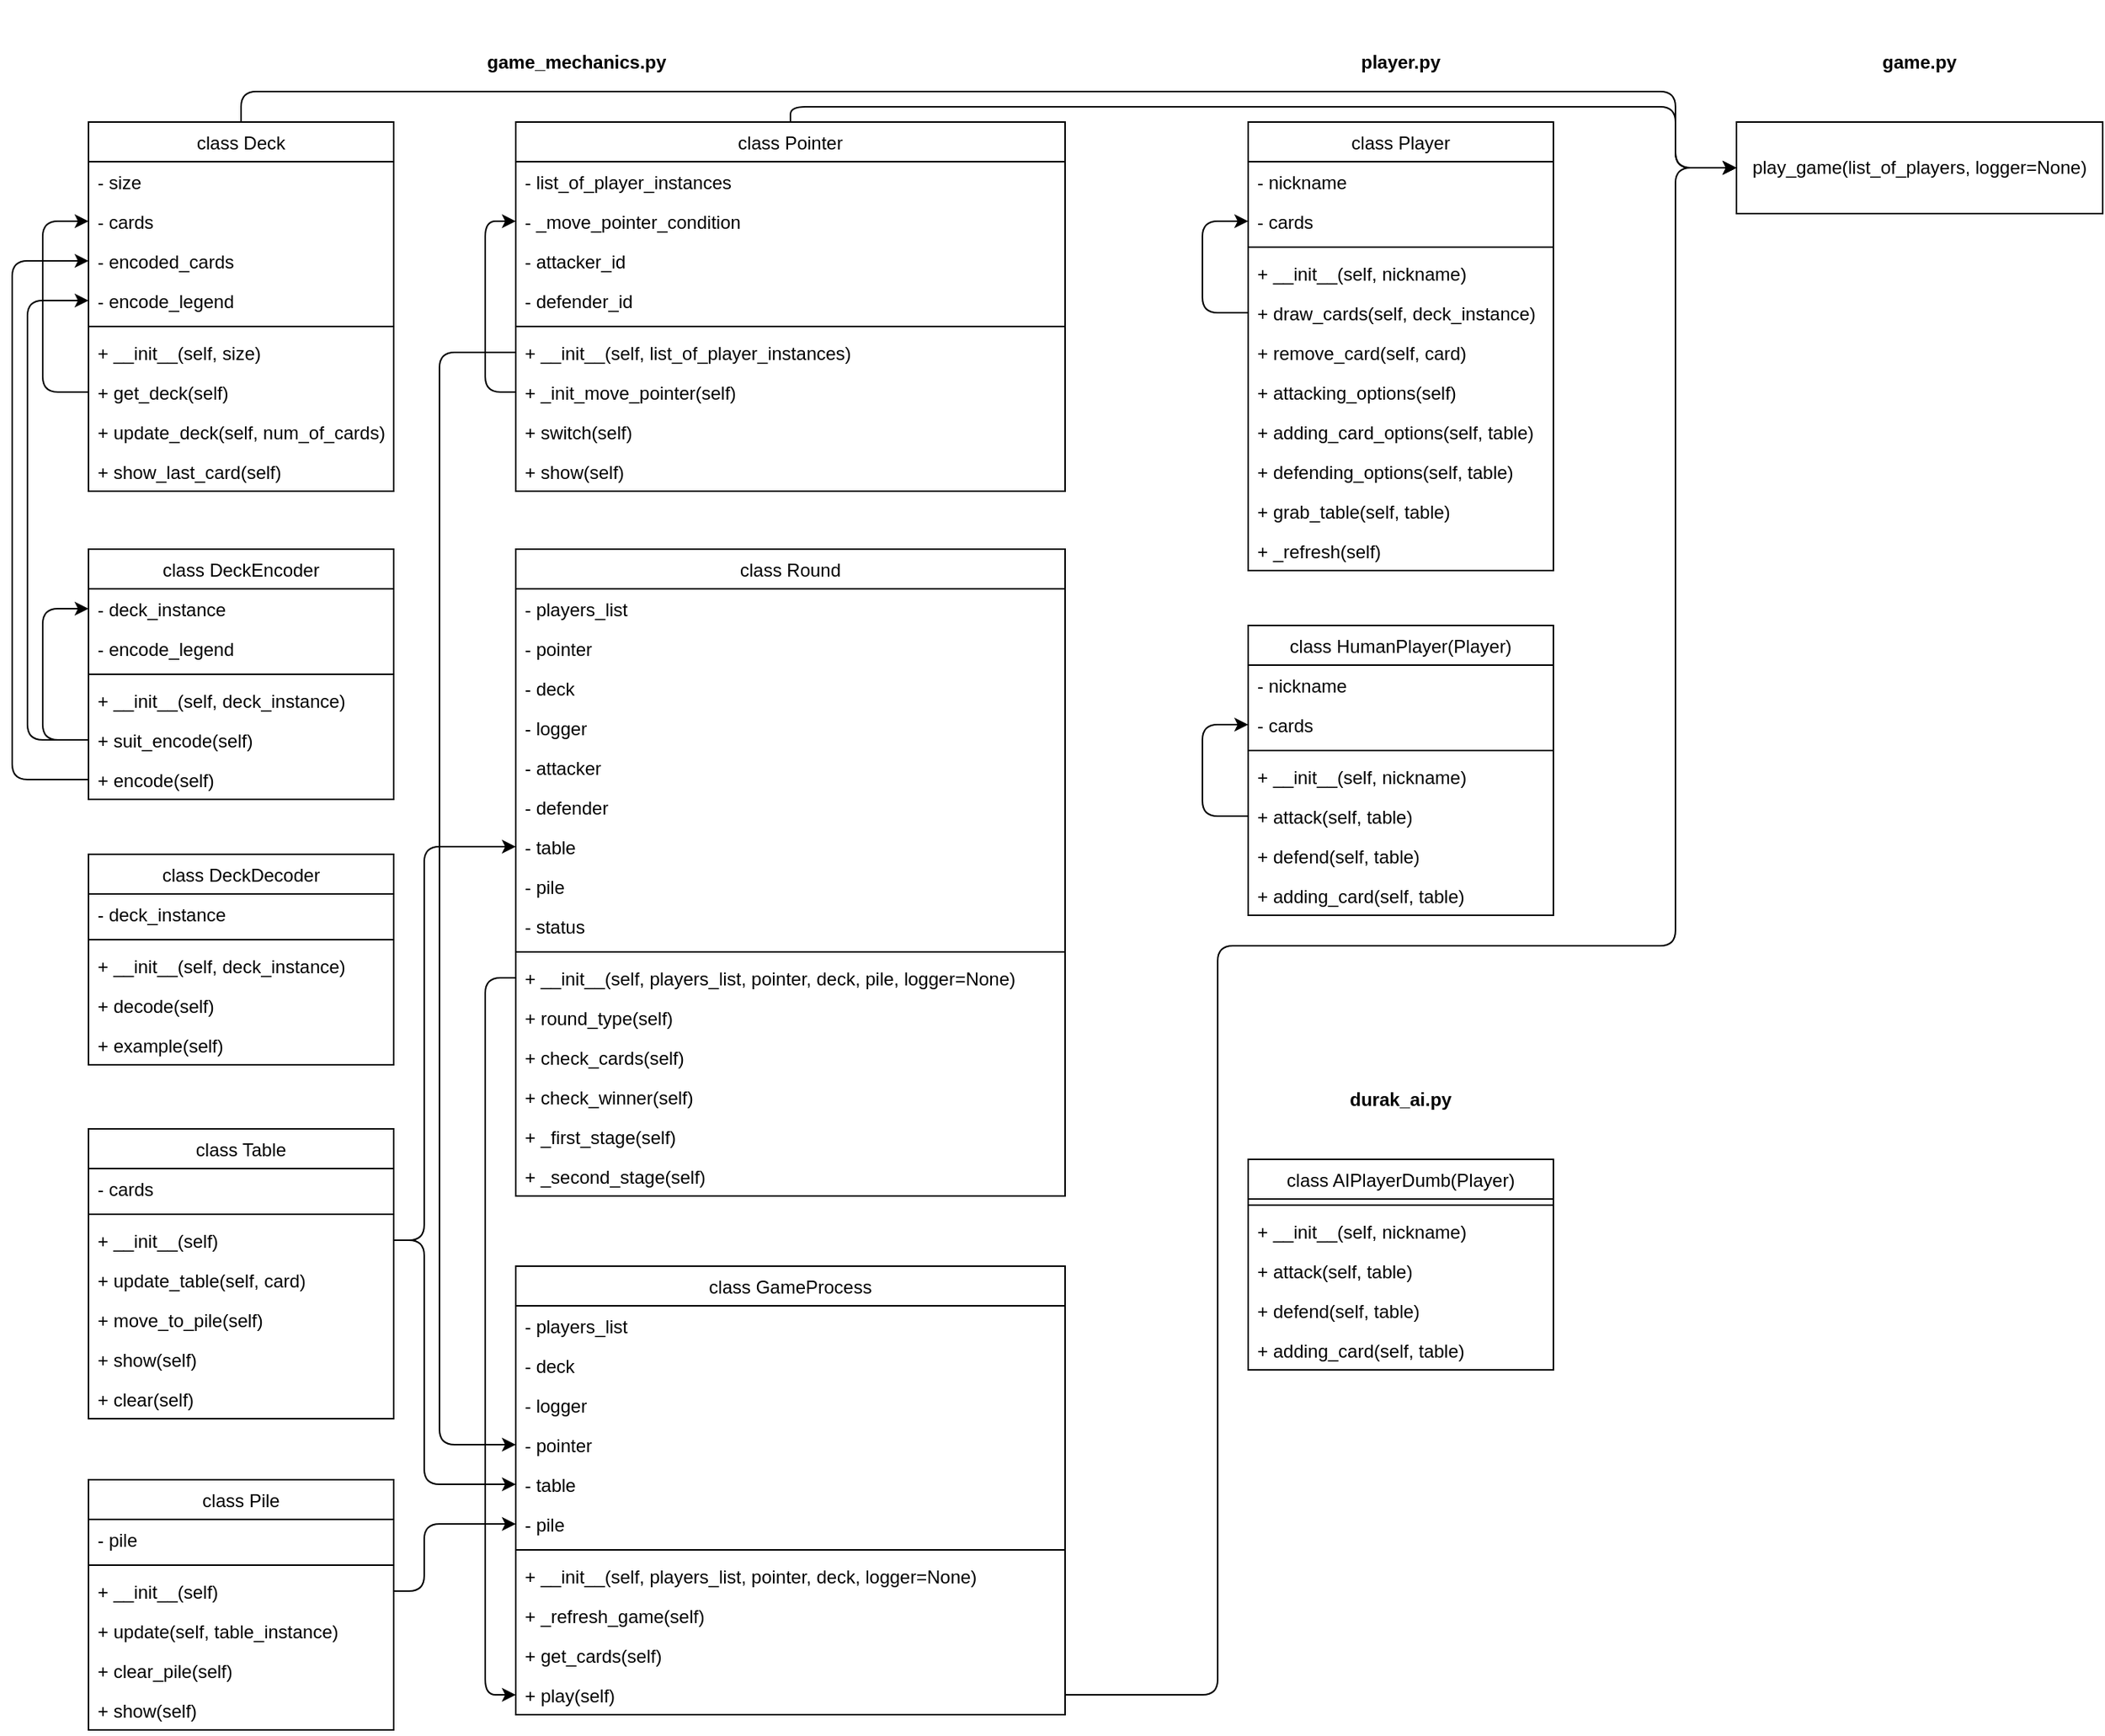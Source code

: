 <mxfile version="13.6.2" type="device"><diagram id="nTvXh7Y2Rx2uuV2jqU4V" name="Page-1"><mxGraphModel dx="824" dy="922" grid="1" gridSize="10" guides="1" tooltips="1" connect="1" arrows="1" fold="1" page="1" pageScale="1" pageWidth="1654" pageHeight="1169" math="0" shadow="0"><root><mxCell id="0"/><mxCell id="1" parent="0"/><mxCell id="Mux-1O_jzKJsvarKQQRX-6" value="game_mechanics.py" style="text;align=center;fontStyle=1;verticalAlign=middle;spacingLeft=3;spacingRight=3;strokeColor=none;rotatable=0;points=[[0,0.5],[1,0.5]];portConstraint=eastwest;" parent="1" vertex="1"><mxGeometry x="80" width="640" height="80" as="geometry"/></mxCell><mxCell id="Mux-1O_jzKJsvarKQQRX-2" value="class Deck" style="swimlane;fontStyle=0;childLayout=stackLayout;horizontal=1;startSize=26;fillColor=none;horizontalStack=0;resizeParent=1;resizeParentMax=0;resizeLast=0;collapsible=1;marginBottom=0;" parent="1" vertex="1"><mxGeometry x="80" y="80" width="200" height="242" as="geometry"><mxRectangle x="120" y="240" width="90" height="26" as="alternateBounds"/></mxGeometry></mxCell><mxCell id="Mux-1O_jzKJsvarKQQRX-3" value="- size" style="text;strokeColor=none;fillColor=none;align=left;verticalAlign=top;spacingLeft=4;spacingRight=4;overflow=hidden;rotatable=0;points=[[0,0.5],[1,0.5]];portConstraint=eastwest;" parent="Mux-1O_jzKJsvarKQQRX-2" vertex="1"><mxGeometry y="26" width="200" height="26" as="geometry"/></mxCell><mxCell id="Mux-1O_jzKJsvarKQQRX-7" value="- cards" style="text;strokeColor=none;fillColor=none;align=left;verticalAlign=top;spacingLeft=4;spacingRight=4;overflow=hidden;rotatable=0;points=[[0,0.5],[1,0.5]];portConstraint=eastwest;" parent="Mux-1O_jzKJsvarKQQRX-2" vertex="1"><mxGeometry y="52" width="200" height="26" as="geometry"/></mxCell><mxCell id="Mux-1O_jzKJsvarKQQRX-4" value="- encoded_cards" style="text;strokeColor=none;fillColor=none;align=left;verticalAlign=top;spacingLeft=4;spacingRight=4;overflow=hidden;rotatable=0;points=[[0,0.5],[1,0.5]];portConstraint=eastwest;" parent="Mux-1O_jzKJsvarKQQRX-2" vertex="1"><mxGeometry y="78" width="200" height="26" as="geometry"/></mxCell><mxCell id="Mux-1O_jzKJsvarKQQRX-5" value="- encode_legend" style="text;strokeColor=none;fillColor=none;align=left;verticalAlign=top;spacingLeft=4;spacingRight=4;overflow=hidden;rotatable=0;points=[[0,0.5],[1,0.5]];portConstraint=eastwest;" parent="Mux-1O_jzKJsvarKQQRX-2" vertex="1"><mxGeometry y="104" width="200" height="26" as="geometry"/></mxCell><mxCell id="Mux-1O_jzKJsvarKQQRX-11" value="" style="line;strokeWidth=1;fillColor=none;align=left;verticalAlign=middle;spacingTop=-1;spacingLeft=3;spacingRight=3;rotatable=0;labelPosition=right;points=[];portConstraint=eastwest;" parent="Mux-1O_jzKJsvarKQQRX-2" vertex="1"><mxGeometry y="130" width="200" height="8" as="geometry"/></mxCell><mxCell id="Mux-1O_jzKJsvarKQQRX-52" value="+ __init__(self, size)" style="text;strokeColor=none;fillColor=none;align=left;verticalAlign=top;spacingLeft=4;spacingRight=4;overflow=hidden;rotatable=0;points=[[0,0.5],[1,0.5]];portConstraint=eastwest;" parent="Mux-1O_jzKJsvarKQQRX-2" vertex="1"><mxGeometry y="138" width="200" height="26" as="geometry"/></mxCell><mxCell id="Mux-1O_jzKJsvarKQQRX-9" value="+ get_deck(self)" style="text;strokeColor=none;fillColor=none;align=left;verticalAlign=top;spacingLeft=4;spacingRight=4;overflow=hidden;rotatable=0;points=[[0,0.5],[1,0.5]];portConstraint=eastwest;" parent="Mux-1O_jzKJsvarKQQRX-2" vertex="1"><mxGeometry y="164" width="200" height="26" as="geometry"/></mxCell><mxCell id="Mux-1O_jzKJsvarKQQRX-12" value="+ update_deck(self, num_of_cards)" style="text;strokeColor=none;fillColor=none;align=left;verticalAlign=top;spacingLeft=4;spacingRight=4;overflow=hidden;rotatable=0;points=[[0,0.5],[1,0.5]];portConstraint=eastwest;" parent="Mux-1O_jzKJsvarKQQRX-2" vertex="1"><mxGeometry y="190" width="200" height="26" as="geometry"/></mxCell><mxCell id="Mux-1O_jzKJsvarKQQRX-13" value="+ show_last_card(self)" style="text;strokeColor=none;fillColor=none;align=left;verticalAlign=top;spacingLeft=4;spacingRight=4;overflow=hidden;rotatable=0;points=[[0,0.5],[1,0.5]];portConstraint=eastwest;" parent="Mux-1O_jzKJsvarKQQRX-2" vertex="1"><mxGeometry y="216" width="200" height="26" as="geometry"/></mxCell><mxCell id="SDGdS0J4TYq7ffN37o0B-3" value="" style="endArrow=classic;html=1;exitX=0;exitY=0.5;exitDx=0;exitDy=0;entryX=0;entryY=0.5;entryDx=0;entryDy=0;" edge="1" parent="Mux-1O_jzKJsvarKQQRX-2" source="Mux-1O_jzKJsvarKQQRX-9" target="Mux-1O_jzKJsvarKQQRX-7"><mxGeometry width="50" height="50" relative="1" as="geometry"><mxPoint x="180" y="310" as="sourcePoint"/><mxPoint x="230" y="260" as="targetPoint"/><Array as="points"><mxPoint x="-30" y="177"/><mxPoint x="-30" y="65"/></Array></mxGeometry></mxCell><mxCell id="Mux-1O_jzKJsvarKQQRX-42" value="class Pointer" style="swimlane;fontStyle=0;childLayout=stackLayout;horizontal=1;startSize=26;fillColor=none;horizontalStack=0;resizeParent=1;resizeParentMax=0;resizeLast=0;collapsible=1;marginBottom=0;" parent="1" vertex="1"><mxGeometry x="360" y="80" width="360" height="242" as="geometry"><mxRectangle x="120" y="240" width="90" height="26" as="alternateBounds"/></mxGeometry></mxCell><mxCell id="Mux-1O_jzKJsvarKQQRX-43" value="- list_of_player_instances" style="text;strokeColor=none;fillColor=none;align=left;verticalAlign=top;spacingLeft=4;spacingRight=4;overflow=hidden;rotatable=0;points=[[0,0.5],[1,0.5]];portConstraint=eastwest;" parent="Mux-1O_jzKJsvarKQQRX-42" vertex="1"><mxGeometry y="26" width="360" height="26" as="geometry"/></mxCell><mxCell id="Mux-1O_jzKJsvarKQQRX-48" value="- _move_pointer_condition" style="text;strokeColor=none;fillColor=none;align=left;verticalAlign=top;spacingLeft=4;spacingRight=4;overflow=hidden;rotatable=0;points=[[0,0.5],[1,0.5]];portConstraint=eastwest;" parent="Mux-1O_jzKJsvarKQQRX-42" vertex="1"><mxGeometry y="52" width="360" height="26" as="geometry"/></mxCell><mxCell id="Mux-1O_jzKJsvarKQQRX-49" value="- attacker_id" style="text;strokeColor=none;fillColor=none;align=left;verticalAlign=top;spacingLeft=4;spacingRight=4;overflow=hidden;rotatable=0;points=[[0,0.5],[1,0.5]];portConstraint=eastwest;" parent="Mux-1O_jzKJsvarKQQRX-42" vertex="1"><mxGeometry y="78" width="360" height="26" as="geometry"/></mxCell><mxCell id="Mux-1O_jzKJsvarKQQRX-50" value="- defender_id" style="text;strokeColor=none;fillColor=none;align=left;verticalAlign=top;spacingLeft=4;spacingRight=4;overflow=hidden;rotatable=0;points=[[0,0.5],[1,0.5]];portConstraint=eastwest;" parent="Mux-1O_jzKJsvarKQQRX-42" vertex="1"><mxGeometry y="104" width="360" height="26" as="geometry"/></mxCell><mxCell id="Mux-1O_jzKJsvarKQQRX-44" value="" style="line;strokeWidth=1;fillColor=none;align=left;verticalAlign=middle;spacingTop=-1;spacingLeft=3;spacingRight=3;rotatable=0;labelPosition=right;points=[];portConstraint=eastwest;" parent="Mux-1O_jzKJsvarKQQRX-42" vertex="1"><mxGeometry y="130" width="360" height="8" as="geometry"/></mxCell><mxCell id="Mux-1O_jzKJsvarKQQRX-56" value="+ __init__(self, list_of_player_instances)" style="text;strokeColor=none;fillColor=none;align=left;verticalAlign=top;spacingLeft=4;spacingRight=4;overflow=hidden;rotatable=0;points=[[0,0.5],[1,0.5]];portConstraint=eastwest;" parent="Mux-1O_jzKJsvarKQQRX-42" vertex="1"><mxGeometry y="138" width="360" height="26" as="geometry"/></mxCell><mxCell id="Mux-1O_jzKJsvarKQQRX-58" value="+ _init_move_pointer(self)" style="text;strokeColor=none;fillColor=none;align=left;verticalAlign=top;spacingLeft=4;spacingRight=4;overflow=hidden;rotatable=0;points=[[0,0.5],[1,0.5]];portConstraint=eastwest;" parent="Mux-1O_jzKJsvarKQQRX-42" vertex="1"><mxGeometry y="164" width="360" height="26" as="geometry"/></mxCell><mxCell id="Mux-1O_jzKJsvarKQQRX-45" value="+ switch(self)" style="text;strokeColor=none;fillColor=none;align=left;verticalAlign=top;spacingLeft=4;spacingRight=4;overflow=hidden;rotatable=0;points=[[0,0.5],[1,0.5]];portConstraint=eastwest;" parent="Mux-1O_jzKJsvarKQQRX-42" vertex="1"><mxGeometry y="190" width="360" height="26" as="geometry"/></mxCell><mxCell id="Mux-1O_jzKJsvarKQQRX-46" value="+ show(self)" style="text;strokeColor=none;fillColor=none;align=left;verticalAlign=top;spacingLeft=4;spacingRight=4;overflow=hidden;rotatable=0;points=[[0,0.5],[1,0.5]];portConstraint=eastwest;" parent="Mux-1O_jzKJsvarKQQRX-42" vertex="1"><mxGeometry y="216" width="360" height="26" as="geometry"/></mxCell><mxCell id="SDGdS0J4TYq7ffN37o0B-9" value="" style="endArrow=classic;html=1;exitX=0;exitY=0.5;exitDx=0;exitDy=0;entryX=0;entryY=0.5;entryDx=0;entryDy=0;" edge="1" parent="Mux-1O_jzKJsvarKQQRX-42" source="Mux-1O_jzKJsvarKQQRX-58" target="Mux-1O_jzKJsvarKQQRX-48"><mxGeometry width="50" height="50" relative="1" as="geometry"><mxPoint x="110" y="310" as="sourcePoint"/><mxPoint x="160" y="260" as="targetPoint"/><Array as="points"><mxPoint x="-20" y="177"/><mxPoint x="-20" y="65"/></Array></mxGeometry></mxCell><mxCell id="Mux-1O_jzKJsvarKQQRX-14" value="class DeckEncoder" style="swimlane;fontStyle=0;childLayout=stackLayout;horizontal=1;startSize=26;fillColor=none;horizontalStack=0;resizeParent=1;resizeParentMax=0;resizeLast=0;collapsible=1;marginBottom=0;" parent="1" vertex="1"><mxGeometry x="80" y="360" width="200" height="164" as="geometry"><mxRectangle x="120" y="240" width="90" height="26" as="alternateBounds"/></mxGeometry></mxCell><mxCell id="Mux-1O_jzKJsvarKQQRX-15" value="- deck_instance" style="text;strokeColor=none;fillColor=none;align=left;verticalAlign=top;spacingLeft=4;spacingRight=4;overflow=hidden;rotatable=0;points=[[0,0.5],[1,0.5]];portConstraint=eastwest;" parent="Mux-1O_jzKJsvarKQQRX-14" vertex="1"><mxGeometry y="26" width="200" height="26" as="geometry"/></mxCell><mxCell id="Mux-1O_jzKJsvarKQQRX-16" value="- encode_legend" style="text;strokeColor=none;fillColor=none;align=left;verticalAlign=top;spacingLeft=4;spacingRight=4;overflow=hidden;rotatable=0;points=[[0,0.5],[1,0.5]];portConstraint=eastwest;" parent="Mux-1O_jzKJsvarKQQRX-14" vertex="1"><mxGeometry y="52" width="200" height="26" as="geometry"/></mxCell><mxCell id="Mux-1O_jzKJsvarKQQRX-19" value="" style="line;strokeWidth=1;fillColor=none;align=left;verticalAlign=middle;spacingTop=-1;spacingLeft=3;spacingRight=3;rotatable=0;labelPosition=right;points=[];portConstraint=eastwest;" parent="Mux-1O_jzKJsvarKQQRX-14" vertex="1"><mxGeometry y="78" width="200" height="8" as="geometry"/></mxCell><mxCell id="Mux-1O_jzKJsvarKQQRX-51" value="+ __init__(self, deck_instance)" style="text;strokeColor=none;fillColor=none;align=left;verticalAlign=top;spacingLeft=4;spacingRight=4;overflow=hidden;rotatable=0;points=[[0,0.5],[1,0.5]];portConstraint=eastwest;" parent="Mux-1O_jzKJsvarKQQRX-14" vertex="1"><mxGeometry y="86" width="200" height="26" as="geometry"/></mxCell><mxCell id="Mux-1O_jzKJsvarKQQRX-20" value="+ suit_encode(self)" style="text;strokeColor=none;fillColor=none;align=left;verticalAlign=top;spacingLeft=4;spacingRight=4;overflow=hidden;rotatable=0;points=[[0,0.5],[1,0.5]];portConstraint=eastwest;" parent="Mux-1O_jzKJsvarKQQRX-14" vertex="1"><mxGeometry y="112" width="200" height="26" as="geometry"/></mxCell><mxCell id="Mux-1O_jzKJsvarKQQRX-21" value="+ encode(self)" style="text;strokeColor=none;fillColor=none;align=left;verticalAlign=top;spacingLeft=4;spacingRight=4;overflow=hidden;rotatable=0;points=[[0,0.5],[1,0.5]];portConstraint=eastwest;" parent="Mux-1O_jzKJsvarKQQRX-14" vertex="1"><mxGeometry y="138" width="200" height="26" as="geometry"/></mxCell><mxCell id="SDGdS0J4TYq7ffN37o0B-8" value="" style="endArrow=classic;html=1;exitX=0;exitY=0.5;exitDx=0;exitDy=0;entryX=0;entryY=0.5;entryDx=0;entryDy=0;" edge="1" parent="Mux-1O_jzKJsvarKQQRX-14" source="Mux-1O_jzKJsvarKQQRX-20" target="Mux-1O_jzKJsvarKQQRX-15"><mxGeometry width="50" height="50" relative="1" as="geometry"><mxPoint x="100" y="100" as="sourcePoint"/><mxPoint x="150" y="50" as="targetPoint"/><Array as="points"><mxPoint x="-30" y="125"/><mxPoint x="-30" y="39"/></Array></mxGeometry></mxCell><mxCell id="Mux-1O_jzKJsvarKQQRX-23" value="class DeckDecoder" style="swimlane;fontStyle=0;childLayout=stackLayout;horizontal=1;startSize=26;fillColor=none;horizontalStack=0;resizeParent=1;resizeParentMax=0;resizeLast=0;collapsible=1;marginBottom=0;" parent="1" vertex="1"><mxGeometry x="80" y="560" width="200" height="138" as="geometry"><mxRectangle x="120" y="240" width="90" height="26" as="alternateBounds"/></mxGeometry></mxCell><mxCell id="Mux-1O_jzKJsvarKQQRX-24" value="- deck_instance" style="text;strokeColor=none;fillColor=none;align=left;verticalAlign=top;spacingLeft=4;spacingRight=4;overflow=hidden;rotatable=0;points=[[0,0.5],[1,0.5]];portConstraint=eastwest;" parent="Mux-1O_jzKJsvarKQQRX-23" vertex="1"><mxGeometry y="26" width="200" height="26" as="geometry"/></mxCell><mxCell id="Mux-1O_jzKJsvarKQQRX-26" value="" style="line;strokeWidth=1;fillColor=none;align=left;verticalAlign=middle;spacingTop=-1;spacingLeft=3;spacingRight=3;rotatable=0;labelPosition=right;points=[];portConstraint=eastwest;" parent="Mux-1O_jzKJsvarKQQRX-23" vertex="1"><mxGeometry y="52" width="200" height="8" as="geometry"/></mxCell><mxCell id="Mux-1O_jzKJsvarKQQRX-53" value="+ __init__(self, deck_instance)" style="text;strokeColor=none;fillColor=none;align=left;verticalAlign=top;spacingLeft=4;spacingRight=4;overflow=hidden;rotatable=0;points=[[0,0.5],[1,0.5]];portConstraint=eastwest;" parent="Mux-1O_jzKJsvarKQQRX-23" vertex="1"><mxGeometry y="60" width="200" height="26" as="geometry"/></mxCell><mxCell id="Mux-1O_jzKJsvarKQQRX-27" value="+ decode(self)" style="text;strokeColor=none;fillColor=none;align=left;verticalAlign=top;spacingLeft=4;spacingRight=4;overflow=hidden;rotatable=0;points=[[0,0.5],[1,0.5]];portConstraint=eastwest;" parent="Mux-1O_jzKJsvarKQQRX-23" vertex="1"><mxGeometry y="86" width="200" height="26" as="geometry"/></mxCell><mxCell id="Mux-1O_jzKJsvarKQQRX-28" value="+ example(self)" style="text;strokeColor=none;fillColor=none;align=left;verticalAlign=top;spacingLeft=4;spacingRight=4;overflow=hidden;rotatable=0;points=[[0,0.5],[1,0.5]];portConstraint=eastwest;" parent="Mux-1O_jzKJsvarKQQRX-23" vertex="1"><mxGeometry y="112" width="200" height="26" as="geometry"/></mxCell><mxCell id="Mux-1O_jzKJsvarKQQRX-29" value="class Table" style="swimlane;fontStyle=0;childLayout=stackLayout;horizontal=1;startSize=26;fillColor=none;horizontalStack=0;resizeParent=1;resizeParentMax=0;resizeLast=0;collapsible=1;marginBottom=0;" parent="1" vertex="1"><mxGeometry x="80" y="740" width="200" height="190" as="geometry"><mxRectangle x="120" y="240" width="90" height="26" as="alternateBounds"/></mxGeometry></mxCell><mxCell id="Mux-1O_jzKJsvarKQQRX-30" value="- cards" style="text;strokeColor=none;fillColor=none;align=left;verticalAlign=top;spacingLeft=4;spacingRight=4;overflow=hidden;rotatable=0;points=[[0,0.5],[1,0.5]];portConstraint=eastwest;" parent="Mux-1O_jzKJsvarKQQRX-29" vertex="1"><mxGeometry y="26" width="200" height="26" as="geometry"/></mxCell><mxCell id="Mux-1O_jzKJsvarKQQRX-31" value="" style="line;strokeWidth=1;fillColor=none;align=left;verticalAlign=middle;spacingTop=-1;spacingLeft=3;spacingRight=3;rotatable=0;labelPosition=right;points=[];portConstraint=eastwest;" parent="Mux-1O_jzKJsvarKQQRX-29" vertex="1"><mxGeometry y="52" width="200" height="8" as="geometry"/></mxCell><mxCell id="Mux-1O_jzKJsvarKQQRX-54" value="+ __init__(self)" style="text;strokeColor=none;fillColor=none;align=left;verticalAlign=top;spacingLeft=4;spacingRight=4;overflow=hidden;rotatable=0;points=[[0,0.5],[1,0.5]];portConstraint=eastwest;" parent="Mux-1O_jzKJsvarKQQRX-29" vertex="1"><mxGeometry y="60" width="200" height="26" as="geometry"/></mxCell><mxCell id="Mux-1O_jzKJsvarKQQRX-32" value="+ update_table(self, card)" style="text;strokeColor=none;fillColor=none;align=left;verticalAlign=top;spacingLeft=4;spacingRight=4;overflow=hidden;rotatable=0;points=[[0,0.5],[1,0.5]];portConstraint=eastwest;" parent="Mux-1O_jzKJsvarKQQRX-29" vertex="1"><mxGeometry y="86" width="200" height="26" as="geometry"/></mxCell><mxCell id="Mux-1O_jzKJsvarKQQRX-33" value="+ move_to_pile(self)" style="text;strokeColor=none;fillColor=none;align=left;verticalAlign=top;spacingLeft=4;spacingRight=4;overflow=hidden;rotatable=0;points=[[0,0.5],[1,0.5]];portConstraint=eastwest;" parent="Mux-1O_jzKJsvarKQQRX-29" vertex="1"><mxGeometry y="112" width="200" height="26" as="geometry"/></mxCell><mxCell id="Mux-1O_jzKJsvarKQQRX-39" value="+ show(self)" style="text;strokeColor=none;fillColor=none;align=left;verticalAlign=top;spacingLeft=4;spacingRight=4;overflow=hidden;rotatable=0;points=[[0,0.5],[1,0.5]];portConstraint=eastwest;" parent="Mux-1O_jzKJsvarKQQRX-29" vertex="1"><mxGeometry y="138" width="200" height="26" as="geometry"/></mxCell><mxCell id="Mux-1O_jzKJsvarKQQRX-40" value="+ clear(self)" style="text;strokeColor=none;fillColor=none;align=left;verticalAlign=top;spacingLeft=4;spacingRight=4;overflow=hidden;rotatable=0;points=[[0,0.5],[1,0.5]];portConstraint=eastwest;" parent="Mux-1O_jzKJsvarKQQRX-29" vertex="1"><mxGeometry y="164" width="200" height="26" as="geometry"/></mxCell><mxCell id="SDGdS0J4TYq7ffN37o0B-11" value="class Player" style="swimlane;fontStyle=0;childLayout=stackLayout;horizontal=1;startSize=26;fillColor=none;horizontalStack=0;resizeParent=1;resizeParentMax=0;resizeLast=0;collapsible=1;marginBottom=0;" vertex="1" parent="1"><mxGeometry x="840" y="80" width="200" height="294" as="geometry"><mxRectangle x="120" y="240" width="90" height="26" as="alternateBounds"/></mxGeometry></mxCell><mxCell id="SDGdS0J4TYq7ffN37o0B-12" value="- nickname" style="text;strokeColor=none;fillColor=none;align=left;verticalAlign=top;spacingLeft=4;spacingRight=4;overflow=hidden;rotatable=0;points=[[0,0.5],[1,0.5]];portConstraint=eastwest;" vertex="1" parent="SDGdS0J4TYq7ffN37o0B-11"><mxGeometry y="26" width="200" height="26" as="geometry"/></mxCell><mxCell id="SDGdS0J4TYq7ffN37o0B-13" value="- cards" style="text;strokeColor=none;fillColor=none;align=left;verticalAlign=top;spacingLeft=4;spacingRight=4;overflow=hidden;rotatable=0;points=[[0,0.5],[1,0.5]];portConstraint=eastwest;" vertex="1" parent="SDGdS0J4TYq7ffN37o0B-11"><mxGeometry y="52" width="200" height="26" as="geometry"/></mxCell><mxCell id="SDGdS0J4TYq7ffN37o0B-16" value="" style="line;strokeWidth=1;fillColor=none;align=left;verticalAlign=middle;spacingTop=-1;spacingLeft=3;spacingRight=3;rotatable=0;labelPosition=right;points=[];portConstraint=eastwest;" vertex="1" parent="SDGdS0J4TYq7ffN37o0B-11"><mxGeometry y="78" width="200" height="8" as="geometry"/></mxCell><mxCell id="SDGdS0J4TYq7ffN37o0B-17" value="+ __init__(self, nickname)" style="text;strokeColor=none;fillColor=none;align=left;verticalAlign=top;spacingLeft=4;spacingRight=4;overflow=hidden;rotatable=0;points=[[0,0.5],[1,0.5]];portConstraint=eastwest;" vertex="1" parent="SDGdS0J4TYq7ffN37o0B-11"><mxGeometry y="86" width="200" height="26" as="geometry"/></mxCell><mxCell id="SDGdS0J4TYq7ffN37o0B-18" value="+ draw_cards(self, deck_instance)" style="text;strokeColor=none;fillColor=none;align=left;verticalAlign=top;spacingLeft=4;spacingRight=4;overflow=hidden;rotatable=0;points=[[0,0.5],[1,0.5]];portConstraint=eastwest;" vertex="1" parent="SDGdS0J4TYq7ffN37o0B-11"><mxGeometry y="112" width="200" height="26" as="geometry"/></mxCell><mxCell id="SDGdS0J4TYq7ffN37o0B-19" value="+ remove_card(self, card)" style="text;strokeColor=none;fillColor=none;align=left;verticalAlign=top;spacingLeft=4;spacingRight=4;overflow=hidden;rotatable=0;points=[[0,0.5],[1,0.5]];portConstraint=eastwest;" vertex="1" parent="SDGdS0J4TYq7ffN37o0B-11"><mxGeometry y="138" width="200" height="26" as="geometry"/></mxCell><mxCell id="SDGdS0J4TYq7ffN37o0B-20" value="+ attacking_options(self)" style="text;strokeColor=none;fillColor=none;align=left;verticalAlign=top;spacingLeft=4;spacingRight=4;overflow=hidden;rotatable=0;points=[[0,0.5],[1,0.5]];portConstraint=eastwest;" vertex="1" parent="SDGdS0J4TYq7ffN37o0B-11"><mxGeometry y="164" width="200" height="26" as="geometry"/></mxCell><mxCell id="SDGdS0J4TYq7ffN37o0B-21" value="" style="endArrow=classic;html=1;exitX=0;exitY=0.5;exitDx=0;exitDy=0;entryX=0;entryY=0.5;entryDx=0;entryDy=0;" edge="1" parent="SDGdS0J4TYq7ffN37o0B-11" source="SDGdS0J4TYq7ffN37o0B-18" target="SDGdS0J4TYq7ffN37o0B-13"><mxGeometry width="50" height="50" relative="1" as="geometry"><mxPoint x="180" y="310" as="sourcePoint"/><mxPoint x="230" y="260" as="targetPoint"/><Array as="points"><mxPoint x="-30" y="125"/><mxPoint x="-30" y="65"/></Array></mxGeometry></mxCell><mxCell id="SDGdS0J4TYq7ffN37o0B-35" value="+ adding_card_options(self, table)" style="text;strokeColor=none;fillColor=none;align=left;verticalAlign=top;spacingLeft=4;spacingRight=4;overflow=hidden;rotatable=0;points=[[0,0.5],[1,0.5]];portConstraint=eastwest;" vertex="1" parent="SDGdS0J4TYq7ffN37o0B-11"><mxGeometry y="190" width="200" height="26" as="geometry"/></mxCell><mxCell id="SDGdS0J4TYq7ffN37o0B-36" value="+ defending_options(self, table)" style="text;strokeColor=none;fillColor=none;align=left;verticalAlign=top;spacingLeft=4;spacingRight=4;overflow=hidden;rotatable=0;points=[[0,0.5],[1,0.5]];portConstraint=eastwest;" vertex="1" parent="SDGdS0J4TYq7ffN37o0B-11"><mxGeometry y="216" width="200" height="26" as="geometry"/></mxCell><mxCell id="SDGdS0J4TYq7ffN37o0B-37" value="+ grab_table(self, table)" style="text;strokeColor=none;fillColor=none;align=left;verticalAlign=top;spacingLeft=4;spacingRight=4;overflow=hidden;rotatable=0;points=[[0,0.5],[1,0.5]];portConstraint=eastwest;" vertex="1" parent="SDGdS0J4TYq7ffN37o0B-11"><mxGeometry y="242" width="200" height="26" as="geometry"/></mxCell><mxCell id="SDGdS0J4TYq7ffN37o0B-38" value="+ _refresh(self)" style="text;strokeColor=none;fillColor=none;align=left;verticalAlign=top;spacingLeft=4;spacingRight=4;overflow=hidden;rotatable=0;points=[[0,0.5],[1,0.5]];portConstraint=eastwest;" vertex="1" parent="SDGdS0J4TYq7ffN37o0B-11"><mxGeometry y="268" width="200" height="26" as="geometry"/></mxCell><mxCell id="Mux-1O_jzKJsvarKQQRX-34" value="class Pile" style="swimlane;fontStyle=0;childLayout=stackLayout;horizontal=1;startSize=26;fillColor=none;horizontalStack=0;resizeParent=1;resizeParentMax=0;resizeLast=0;collapsible=1;marginBottom=0;" parent="1" vertex="1"><mxGeometry x="80" y="970" width="200" height="164" as="geometry"><mxRectangle x="120" y="240" width="90" height="26" as="alternateBounds"/></mxGeometry></mxCell><mxCell id="Mux-1O_jzKJsvarKQQRX-35" value="- pile" style="text;strokeColor=none;fillColor=none;align=left;verticalAlign=top;spacingLeft=4;spacingRight=4;overflow=hidden;rotatable=0;points=[[0,0.5],[1,0.5]];portConstraint=eastwest;" parent="Mux-1O_jzKJsvarKQQRX-34" vertex="1"><mxGeometry y="26" width="200" height="26" as="geometry"/></mxCell><mxCell id="Mux-1O_jzKJsvarKQQRX-36" value="" style="line;strokeWidth=1;fillColor=none;align=left;verticalAlign=middle;spacingTop=-1;spacingLeft=3;spacingRight=3;rotatable=0;labelPosition=right;points=[];portConstraint=eastwest;" parent="Mux-1O_jzKJsvarKQQRX-34" vertex="1"><mxGeometry y="52" width="200" height="8" as="geometry"/></mxCell><mxCell id="Mux-1O_jzKJsvarKQQRX-55" value="+ __init__(self)" style="text;strokeColor=none;fillColor=none;align=left;verticalAlign=top;spacingLeft=4;spacingRight=4;overflow=hidden;rotatable=0;points=[[0,0.5],[1,0.5]];portConstraint=eastwest;" parent="Mux-1O_jzKJsvarKQQRX-34" vertex="1"><mxGeometry y="60" width="200" height="26" as="geometry"/></mxCell><mxCell id="Mux-1O_jzKJsvarKQQRX-37" value="+ update(self, table_instance)" style="text;strokeColor=none;fillColor=none;align=left;verticalAlign=top;spacingLeft=4;spacingRight=4;overflow=hidden;rotatable=0;points=[[0,0.5],[1,0.5]];portConstraint=eastwest;" parent="Mux-1O_jzKJsvarKQQRX-34" vertex="1"><mxGeometry y="86" width="200" height="26" as="geometry"/></mxCell><mxCell id="Mux-1O_jzKJsvarKQQRX-38" value="+ clear_pile(self)" style="text;strokeColor=none;fillColor=none;align=left;verticalAlign=top;spacingLeft=4;spacingRight=4;overflow=hidden;rotatable=0;points=[[0,0.5],[1,0.5]];portConstraint=eastwest;" parent="Mux-1O_jzKJsvarKQQRX-34" vertex="1"><mxGeometry y="112" width="200" height="26" as="geometry"/></mxCell><mxCell id="Mux-1O_jzKJsvarKQQRX-41" value="+ show(self)" style="text;strokeColor=none;fillColor=none;align=left;verticalAlign=top;spacingLeft=4;spacingRight=4;overflow=hidden;rotatable=0;points=[[0,0.5],[1,0.5]];portConstraint=eastwest;" parent="Mux-1O_jzKJsvarKQQRX-34" vertex="1"><mxGeometry y="138" width="200" height="26" as="geometry"/></mxCell><mxCell id="Mux-1O_jzKJsvarKQQRX-59" value="class Round" style="swimlane;fontStyle=0;childLayout=stackLayout;horizontal=1;startSize=26;fillColor=none;horizontalStack=0;resizeParent=1;resizeParentMax=0;resizeLast=0;collapsible=1;marginBottom=0;" parent="1" vertex="1"><mxGeometry x="360" y="360" width="360" height="424" as="geometry"><mxRectangle x="120" y="240" width="90" height="26" as="alternateBounds"/></mxGeometry></mxCell><mxCell id="Mux-1O_jzKJsvarKQQRX-60" value="- players_list" style="text;strokeColor=none;fillColor=none;align=left;verticalAlign=top;spacingLeft=4;spacingRight=4;overflow=hidden;rotatable=0;points=[[0,0.5],[1,0.5]];portConstraint=eastwest;" parent="Mux-1O_jzKJsvarKQQRX-59" vertex="1"><mxGeometry y="26" width="360" height="26" as="geometry"/></mxCell><mxCell id="Mux-1O_jzKJsvarKQQRX-61" value="- pointer" style="text;strokeColor=none;fillColor=none;align=left;verticalAlign=top;spacingLeft=4;spacingRight=4;overflow=hidden;rotatable=0;points=[[0,0.5],[1,0.5]];portConstraint=eastwest;" parent="Mux-1O_jzKJsvarKQQRX-59" vertex="1"><mxGeometry y="52" width="360" height="26" as="geometry"/></mxCell><mxCell id="Mux-1O_jzKJsvarKQQRX-62" value="- deck" style="text;strokeColor=none;fillColor=none;align=left;verticalAlign=top;spacingLeft=4;spacingRight=4;overflow=hidden;rotatable=0;points=[[0,0.5],[1,0.5]];portConstraint=eastwest;" parent="Mux-1O_jzKJsvarKQQRX-59" vertex="1"><mxGeometry y="78" width="360" height="26" as="geometry"/></mxCell><mxCell id="Mux-1O_jzKJsvarKQQRX-63" value="- logger" style="text;strokeColor=none;fillColor=none;align=left;verticalAlign=top;spacingLeft=4;spacingRight=4;overflow=hidden;rotatable=0;points=[[0,0.5],[1,0.5]];portConstraint=eastwest;" parent="Mux-1O_jzKJsvarKQQRX-59" vertex="1"><mxGeometry y="104" width="360" height="26" as="geometry"/></mxCell><mxCell id="Mux-1O_jzKJsvarKQQRX-73" value="- attacker" style="text;strokeColor=none;fillColor=none;align=left;verticalAlign=top;spacingLeft=4;spacingRight=4;overflow=hidden;rotatable=0;points=[[0,0.5],[1,0.5]];portConstraint=eastwest;" parent="Mux-1O_jzKJsvarKQQRX-59" vertex="1"><mxGeometry y="130" width="360" height="26" as="geometry"/></mxCell><mxCell id="Mux-1O_jzKJsvarKQQRX-69" value="- defender" style="text;strokeColor=none;fillColor=none;align=left;verticalAlign=top;spacingLeft=4;spacingRight=4;overflow=hidden;rotatable=0;points=[[0,0.5],[1,0.5]];portConstraint=eastwest;" parent="Mux-1O_jzKJsvarKQQRX-59" vertex="1"><mxGeometry y="156" width="360" height="26" as="geometry"/></mxCell><mxCell id="Mux-1O_jzKJsvarKQQRX-71" value="- table" style="text;strokeColor=none;fillColor=none;align=left;verticalAlign=top;spacingLeft=4;spacingRight=4;overflow=hidden;rotatable=0;points=[[0,0.5],[1,0.5]];portConstraint=eastwest;" parent="Mux-1O_jzKJsvarKQQRX-59" vertex="1"><mxGeometry y="182" width="360" height="26" as="geometry"/></mxCell><mxCell id="Mux-1O_jzKJsvarKQQRX-70" value="- pile" style="text;strokeColor=none;fillColor=none;align=left;verticalAlign=top;spacingLeft=4;spacingRight=4;overflow=hidden;rotatable=0;points=[[0,0.5],[1,0.5]];portConstraint=eastwest;" parent="Mux-1O_jzKJsvarKQQRX-59" vertex="1"><mxGeometry y="208" width="360" height="26" as="geometry"/></mxCell><mxCell id="Mux-1O_jzKJsvarKQQRX-72" value="- status" style="text;strokeColor=none;fillColor=none;align=left;verticalAlign=top;spacingLeft=4;spacingRight=4;overflow=hidden;rotatable=0;points=[[0,0.5],[1,0.5]];portConstraint=eastwest;" parent="Mux-1O_jzKJsvarKQQRX-59" vertex="1"><mxGeometry y="234" width="360" height="26" as="geometry"/></mxCell><mxCell id="Mux-1O_jzKJsvarKQQRX-64" value="" style="line;strokeWidth=1;fillColor=none;align=left;verticalAlign=middle;spacingTop=-1;spacingLeft=3;spacingRight=3;rotatable=0;labelPosition=right;points=[];portConstraint=eastwest;" parent="Mux-1O_jzKJsvarKQQRX-59" vertex="1"><mxGeometry y="260" width="360" height="8" as="geometry"/></mxCell><mxCell id="Mux-1O_jzKJsvarKQQRX-65" value="+ __init__(self, players_list, pointer, deck, pile, logger=None)" style="text;strokeColor=none;fillColor=none;align=left;verticalAlign=top;spacingLeft=4;spacingRight=4;overflow=hidden;rotatable=0;points=[[0,0.5],[1,0.5]];portConstraint=eastwest;" parent="Mux-1O_jzKJsvarKQQRX-59" vertex="1"><mxGeometry y="268" width="360" height="26" as="geometry"/></mxCell><mxCell id="Mux-1O_jzKJsvarKQQRX-66" value="+ round_type(self)" style="text;strokeColor=none;fillColor=none;align=left;verticalAlign=top;spacingLeft=4;spacingRight=4;overflow=hidden;rotatable=0;points=[[0,0.5],[1,0.5]];portConstraint=eastwest;" parent="Mux-1O_jzKJsvarKQQRX-59" vertex="1"><mxGeometry y="294" width="360" height="26" as="geometry"/></mxCell><mxCell id="Mux-1O_jzKJsvarKQQRX-67" value="+ check_cards(self)" style="text;strokeColor=none;fillColor=none;align=left;verticalAlign=top;spacingLeft=4;spacingRight=4;overflow=hidden;rotatable=0;points=[[0,0.5],[1,0.5]];portConstraint=eastwest;" parent="Mux-1O_jzKJsvarKQQRX-59" vertex="1"><mxGeometry y="320" width="360" height="26" as="geometry"/></mxCell><mxCell id="Mux-1O_jzKJsvarKQQRX-68" value="+ check_winner(self)" style="text;strokeColor=none;fillColor=none;align=left;verticalAlign=top;spacingLeft=4;spacingRight=4;overflow=hidden;rotatable=0;points=[[0,0.5],[1,0.5]];portConstraint=eastwest;" parent="Mux-1O_jzKJsvarKQQRX-59" vertex="1"><mxGeometry y="346" width="360" height="26" as="geometry"/></mxCell><mxCell id="Mux-1O_jzKJsvarKQQRX-74" value="+ _first_stage(self)" style="text;strokeColor=none;fillColor=none;align=left;verticalAlign=top;spacingLeft=4;spacingRight=4;overflow=hidden;rotatable=0;points=[[0,0.5],[1,0.5]];portConstraint=eastwest;" parent="Mux-1O_jzKJsvarKQQRX-59" vertex="1"><mxGeometry y="372" width="360" height="26" as="geometry"/></mxCell><mxCell id="Mux-1O_jzKJsvarKQQRX-75" value="+ _second_stage(self)" style="text;strokeColor=none;fillColor=none;align=left;verticalAlign=top;spacingLeft=4;spacingRight=4;overflow=hidden;rotatable=0;points=[[0,0.5],[1,0.5]];portConstraint=eastwest;" parent="Mux-1O_jzKJsvarKQQRX-59" vertex="1"><mxGeometry y="398" width="360" height="26" as="geometry"/></mxCell><mxCell id="Mux-1O_jzKJsvarKQQRX-76" value="class GameProcess" style="swimlane;fontStyle=0;childLayout=stackLayout;horizontal=1;startSize=26;fillColor=none;horizontalStack=0;resizeParent=1;resizeParentMax=0;resizeLast=0;collapsible=1;marginBottom=0;" parent="1" vertex="1"><mxGeometry x="360" y="830" width="360" height="294" as="geometry"><mxRectangle x="120" y="240" width="90" height="26" as="alternateBounds"/></mxGeometry></mxCell><mxCell id="Mux-1O_jzKJsvarKQQRX-77" value="- players_list" style="text;strokeColor=none;fillColor=none;align=left;verticalAlign=top;spacingLeft=4;spacingRight=4;overflow=hidden;rotatable=0;points=[[0,0.5],[1,0.5]];portConstraint=eastwest;" parent="Mux-1O_jzKJsvarKQQRX-76" vertex="1"><mxGeometry y="26" width="360" height="26" as="geometry"/></mxCell><mxCell id="Mux-1O_jzKJsvarKQQRX-78" value="- deck" style="text;strokeColor=none;fillColor=none;align=left;verticalAlign=top;spacingLeft=4;spacingRight=4;overflow=hidden;rotatable=0;points=[[0,0.5],[1,0.5]];portConstraint=eastwest;" parent="Mux-1O_jzKJsvarKQQRX-76" vertex="1"><mxGeometry y="52" width="360" height="26" as="geometry"/></mxCell><mxCell id="Mux-1O_jzKJsvarKQQRX-80" value="- logger" style="text;strokeColor=none;fillColor=none;align=left;verticalAlign=top;spacingLeft=4;spacingRight=4;overflow=hidden;rotatable=0;points=[[0,0.5],[1,0.5]];portConstraint=eastwest;" parent="Mux-1O_jzKJsvarKQQRX-76" vertex="1"><mxGeometry y="78" width="360" height="26" as="geometry"/></mxCell><mxCell id="Mux-1O_jzKJsvarKQQRX-81" value="- pointer" style="text;strokeColor=none;fillColor=none;align=left;verticalAlign=top;spacingLeft=4;spacingRight=4;overflow=hidden;rotatable=0;points=[[0,0.5],[1,0.5]];portConstraint=eastwest;" parent="Mux-1O_jzKJsvarKQQRX-76" vertex="1"><mxGeometry y="104" width="360" height="26" as="geometry"/></mxCell><mxCell id="Mux-1O_jzKJsvarKQQRX-83" value="- table" style="text;strokeColor=none;fillColor=none;align=left;verticalAlign=top;spacingLeft=4;spacingRight=4;overflow=hidden;rotatable=0;points=[[0,0.5],[1,0.5]];portConstraint=eastwest;" parent="Mux-1O_jzKJsvarKQQRX-76" vertex="1"><mxGeometry y="130" width="360" height="26" as="geometry"/></mxCell><mxCell id="Mux-1O_jzKJsvarKQQRX-84" value="- pile" style="text;strokeColor=none;fillColor=none;align=left;verticalAlign=top;spacingLeft=4;spacingRight=4;overflow=hidden;rotatable=0;points=[[0,0.5],[1,0.5]];portConstraint=eastwest;" parent="Mux-1O_jzKJsvarKQQRX-76" vertex="1"><mxGeometry y="156" width="360" height="26" as="geometry"/></mxCell><mxCell id="Mux-1O_jzKJsvarKQQRX-86" value="" style="line;strokeWidth=1;fillColor=none;align=left;verticalAlign=middle;spacingTop=-1;spacingLeft=3;spacingRight=3;rotatable=0;labelPosition=right;points=[];portConstraint=eastwest;" parent="Mux-1O_jzKJsvarKQQRX-76" vertex="1"><mxGeometry y="182" width="360" height="8" as="geometry"/></mxCell><mxCell id="Mux-1O_jzKJsvarKQQRX-87" value="+ __init__(self, players_list, pointer, deck, logger=None)" style="text;strokeColor=none;fillColor=none;align=left;verticalAlign=top;spacingLeft=4;spacingRight=4;overflow=hidden;rotatable=0;points=[[0,0.5],[1,0.5]];portConstraint=eastwest;" parent="Mux-1O_jzKJsvarKQQRX-76" vertex="1"><mxGeometry y="190" width="360" height="26" as="geometry"/></mxCell><mxCell id="Mux-1O_jzKJsvarKQQRX-88" value="+ _refresh_game(self)" style="text;strokeColor=none;fillColor=none;align=left;verticalAlign=top;spacingLeft=4;spacingRight=4;overflow=hidden;rotatable=0;points=[[0,0.5],[1,0.5]];portConstraint=eastwest;" parent="Mux-1O_jzKJsvarKQQRX-76" vertex="1"><mxGeometry y="216" width="360" height="26" as="geometry"/></mxCell><mxCell id="Mux-1O_jzKJsvarKQQRX-89" value="+ get_cards(self)" style="text;strokeColor=none;fillColor=none;align=left;verticalAlign=top;spacingLeft=4;spacingRight=4;overflow=hidden;rotatable=0;points=[[0,0.5],[1,0.5]];portConstraint=eastwest;" parent="Mux-1O_jzKJsvarKQQRX-76" vertex="1"><mxGeometry y="242" width="360" height="26" as="geometry"/></mxCell><mxCell id="Mux-1O_jzKJsvarKQQRX-90" value="+ play(self)" style="text;strokeColor=none;fillColor=none;align=left;verticalAlign=top;spacingLeft=4;spacingRight=4;overflow=hidden;rotatable=0;points=[[0,0.5],[1,0.5]];portConstraint=eastwest;" parent="Mux-1O_jzKJsvarKQQRX-76" vertex="1"><mxGeometry y="268" width="360" height="26" as="geometry"/></mxCell><mxCell id="SDGdS0J4TYq7ffN37o0B-1" value="" style="endArrow=classic;html=1;exitX=0;exitY=0.5;exitDx=0;exitDy=0;entryX=0;entryY=0.5;entryDx=0;entryDy=0;" edge="1" parent="1" source="Mux-1O_jzKJsvarKQQRX-20" target="Mux-1O_jzKJsvarKQQRX-5"><mxGeometry width="50" height="50" relative="1" as="geometry"><mxPoint x="30" y="420" as="sourcePoint"/><mxPoint x="40" y="200" as="targetPoint"/><Array as="points"><mxPoint x="40" y="485"/><mxPoint x="40" y="197"/></Array></mxGeometry></mxCell><mxCell id="SDGdS0J4TYq7ffN37o0B-2" value="" style="endArrow=classic;html=1;exitX=0;exitY=0.5;exitDx=0;exitDy=0;entryX=0;entryY=0.5;entryDx=0;entryDy=0;" edge="1" parent="1" source="Mux-1O_jzKJsvarKQQRX-21" target="Mux-1O_jzKJsvarKQQRX-4"><mxGeometry width="50" height="50" relative="1" as="geometry"><mxPoint x="230" y="430" as="sourcePoint"/><mxPoint x="280" y="380" as="targetPoint"/><Array as="points"><mxPoint x="30" y="511"/><mxPoint x="30" y="171"/></Array></mxGeometry></mxCell><mxCell id="SDGdS0J4TYq7ffN37o0B-4" value="" style="endArrow=classic;html=1;exitX=1;exitY=0.5;exitDx=0;exitDy=0;entryX=0;entryY=0.5;entryDx=0;entryDy=0;" edge="1" parent="1" source="Mux-1O_jzKJsvarKQQRX-54" target="Mux-1O_jzKJsvarKQQRX-83"><mxGeometry width="50" height="50" relative="1" as="geometry"><mxPoint x="380" y="870" as="sourcePoint"/><mxPoint x="430" y="820" as="targetPoint"/><Array as="points"><mxPoint x="300" y="813"/><mxPoint x="300" y="973"/></Array></mxGeometry></mxCell><mxCell id="SDGdS0J4TYq7ffN37o0B-5" value="" style="endArrow=classic;html=1;exitX=1;exitY=0.5;exitDx=0;exitDy=0;entryX=0;entryY=0.5;entryDx=0;entryDy=0;" edge="1" parent="1" source="Mux-1O_jzKJsvarKQQRX-55" target="Mux-1O_jzKJsvarKQQRX-84"><mxGeometry width="50" height="50" relative="1" as="geometry"><mxPoint x="380" y="870" as="sourcePoint"/><mxPoint x="430" y="820" as="targetPoint"/><Array as="points"><mxPoint x="300" y="1043"/><mxPoint x="300" y="999"/></Array></mxGeometry></mxCell><mxCell id="SDGdS0J4TYq7ffN37o0B-6" value="" style="endArrow=classic;html=1;exitX=0;exitY=0.5;exitDx=0;exitDy=0;entryX=0;entryY=0.5;entryDx=0;entryDy=0;" edge="1" parent="1" source="Mux-1O_jzKJsvarKQQRX-56" target="Mux-1O_jzKJsvarKQQRX-81"><mxGeometry width="50" height="50" relative="1" as="geometry"><mxPoint x="400" y="440" as="sourcePoint"/><mxPoint x="330" y="550" as="targetPoint"/><Array as="points"><mxPoint x="310" y="231"/><mxPoint x="310" y="947"/></Array></mxGeometry></mxCell><mxCell id="SDGdS0J4TYq7ffN37o0B-7" value="" style="endArrow=classic;html=1;entryX=0;entryY=0.5;entryDx=0;entryDy=0;exitX=1;exitY=0.5;exitDx=0;exitDy=0;" edge="1" parent="1" source="Mux-1O_jzKJsvarKQQRX-54" target="Mux-1O_jzKJsvarKQQRX-71"><mxGeometry width="50" height="50" relative="1" as="geometry"><mxPoint x="282" y="751" as="sourcePoint"/><mxPoint x="320" y="410" as="targetPoint"/><Array as="points"><mxPoint x="300" y="813"/><mxPoint x="300" y="555"/></Array></mxGeometry></mxCell><mxCell id="SDGdS0J4TYq7ffN37o0B-33" value="player.py" style="text;align=center;fontStyle=1;verticalAlign=middle;spacingLeft=3;spacingRight=3;strokeColor=none;rotatable=0;points=[[0,0.5],[1,0.5]];portConstraint=eastwest;" vertex="1" parent="1"><mxGeometry x="840" width="200" height="80" as="geometry"/></mxCell><mxCell id="SDGdS0J4TYq7ffN37o0B-40" value="class HumanPlayer(Player)" style="swimlane;fontStyle=0;childLayout=stackLayout;horizontal=1;startSize=26;fillColor=none;horizontalStack=0;resizeParent=1;resizeParentMax=0;resizeLast=0;collapsible=1;marginBottom=0;" vertex="1" parent="1"><mxGeometry x="840" y="410" width="200" height="190" as="geometry"><mxRectangle x="120" y="240" width="90" height="26" as="alternateBounds"/></mxGeometry></mxCell><mxCell id="SDGdS0J4TYq7ffN37o0B-41" value="- nickname" style="text;strokeColor=none;fillColor=none;align=left;verticalAlign=top;spacingLeft=4;spacingRight=4;overflow=hidden;rotatable=0;points=[[0,0.5],[1,0.5]];portConstraint=eastwest;" vertex="1" parent="SDGdS0J4TYq7ffN37o0B-40"><mxGeometry y="26" width="200" height="26" as="geometry"/></mxCell><mxCell id="SDGdS0J4TYq7ffN37o0B-42" value="- cards" style="text;strokeColor=none;fillColor=none;align=left;verticalAlign=top;spacingLeft=4;spacingRight=4;overflow=hidden;rotatable=0;points=[[0,0.5],[1,0.5]];portConstraint=eastwest;" vertex="1" parent="SDGdS0J4TYq7ffN37o0B-40"><mxGeometry y="52" width="200" height="26" as="geometry"/></mxCell><mxCell id="SDGdS0J4TYq7ffN37o0B-43" value="" style="line;strokeWidth=1;fillColor=none;align=left;verticalAlign=middle;spacingTop=-1;spacingLeft=3;spacingRight=3;rotatable=0;labelPosition=right;points=[];portConstraint=eastwest;" vertex="1" parent="SDGdS0J4TYq7ffN37o0B-40"><mxGeometry y="78" width="200" height="8" as="geometry"/></mxCell><mxCell id="SDGdS0J4TYq7ffN37o0B-44" value="+ __init__(self, nickname)" style="text;strokeColor=none;fillColor=none;align=left;verticalAlign=top;spacingLeft=4;spacingRight=4;overflow=hidden;rotatable=0;points=[[0,0.5],[1,0.5]];portConstraint=eastwest;" vertex="1" parent="SDGdS0J4TYq7ffN37o0B-40"><mxGeometry y="86" width="200" height="26" as="geometry"/></mxCell><mxCell id="SDGdS0J4TYq7ffN37o0B-45" value="+ attack(self, table)" style="text;strokeColor=none;fillColor=none;align=left;verticalAlign=top;spacingLeft=4;spacingRight=4;overflow=hidden;rotatable=0;points=[[0,0.5],[1,0.5]];portConstraint=eastwest;" vertex="1" parent="SDGdS0J4TYq7ffN37o0B-40"><mxGeometry y="112" width="200" height="26" as="geometry"/></mxCell><mxCell id="SDGdS0J4TYq7ffN37o0B-48" value="" style="endArrow=classic;html=1;exitX=0;exitY=0.5;exitDx=0;exitDy=0;entryX=0;entryY=0.5;entryDx=0;entryDy=0;" edge="1" parent="SDGdS0J4TYq7ffN37o0B-40" source="SDGdS0J4TYq7ffN37o0B-45" target="SDGdS0J4TYq7ffN37o0B-42"><mxGeometry width="50" height="50" relative="1" as="geometry"><mxPoint x="180" y="310" as="sourcePoint"/><mxPoint x="230" y="260" as="targetPoint"/><Array as="points"><mxPoint x="-30" y="125"/><mxPoint x="-30" y="65"/></Array></mxGeometry></mxCell><mxCell id="SDGdS0J4TYq7ffN37o0B-50" value="+ defend(self, table)" style="text;strokeColor=none;fillColor=none;align=left;verticalAlign=top;spacingLeft=4;spacingRight=4;overflow=hidden;rotatable=0;points=[[0,0.5],[1,0.5]];portConstraint=eastwest;" vertex="1" parent="SDGdS0J4TYq7ffN37o0B-40"><mxGeometry y="138" width="200" height="26" as="geometry"/></mxCell><mxCell id="SDGdS0J4TYq7ffN37o0B-51" value="+ adding_card(self, table)" style="text;strokeColor=none;fillColor=none;align=left;verticalAlign=top;spacingLeft=4;spacingRight=4;overflow=hidden;rotatable=0;points=[[0,0.5],[1,0.5]];portConstraint=eastwest;" vertex="1" parent="SDGdS0J4TYq7ffN37o0B-40"><mxGeometry y="164" width="200" height="26" as="geometry"/></mxCell><mxCell id="SDGdS0J4TYq7ffN37o0B-53" value="durak_ai.py" style="text;align=center;fontStyle=1;verticalAlign=middle;spacingLeft=3;spacingRight=3;strokeColor=none;rotatable=0;points=[[0,0.5],[1,0.5]];portConstraint=eastwest;" vertex="1" parent="1"><mxGeometry x="840" y="680" width="200" height="80" as="geometry"/></mxCell><mxCell id="SDGdS0J4TYq7ffN37o0B-54" value="class AIPlayerDumb(Player)" style="swimlane;fontStyle=0;childLayout=stackLayout;horizontal=1;startSize=26;fillColor=none;horizontalStack=0;resizeParent=1;resizeParentMax=0;resizeLast=0;collapsible=1;marginBottom=0;" vertex="1" parent="1"><mxGeometry x="840" y="760" width="200" height="138" as="geometry"><mxRectangle x="120" y="240" width="90" height="26" as="alternateBounds"/></mxGeometry></mxCell><mxCell id="SDGdS0J4TYq7ffN37o0B-57" value="" style="line;strokeWidth=1;fillColor=none;align=left;verticalAlign=middle;spacingTop=-1;spacingLeft=3;spacingRight=3;rotatable=0;labelPosition=right;points=[];portConstraint=eastwest;" vertex="1" parent="SDGdS0J4TYq7ffN37o0B-54"><mxGeometry y="26" width="200" height="8" as="geometry"/></mxCell><mxCell id="SDGdS0J4TYq7ffN37o0B-58" value="+ __init__(self, nickname)" style="text;strokeColor=none;fillColor=none;align=left;verticalAlign=top;spacingLeft=4;spacingRight=4;overflow=hidden;rotatable=0;points=[[0,0.5],[1,0.5]];portConstraint=eastwest;" vertex="1" parent="SDGdS0J4TYq7ffN37o0B-54"><mxGeometry y="34" width="200" height="26" as="geometry"/></mxCell><mxCell id="SDGdS0J4TYq7ffN37o0B-59" value="+ attack(self, table)" style="text;strokeColor=none;fillColor=none;align=left;verticalAlign=top;spacingLeft=4;spacingRight=4;overflow=hidden;rotatable=0;points=[[0,0.5],[1,0.5]];portConstraint=eastwest;" vertex="1" parent="SDGdS0J4TYq7ffN37o0B-54"><mxGeometry y="60" width="200" height="26" as="geometry"/></mxCell><mxCell id="SDGdS0J4TYq7ffN37o0B-61" value="+ defend(self, table)" style="text;strokeColor=none;fillColor=none;align=left;verticalAlign=top;spacingLeft=4;spacingRight=4;overflow=hidden;rotatable=0;points=[[0,0.5],[1,0.5]];portConstraint=eastwest;" vertex="1" parent="SDGdS0J4TYq7ffN37o0B-54"><mxGeometry y="86" width="200" height="26" as="geometry"/></mxCell><mxCell id="SDGdS0J4TYq7ffN37o0B-62" value="+ adding_card(self, table)" style="text;strokeColor=none;fillColor=none;align=left;verticalAlign=top;spacingLeft=4;spacingRight=4;overflow=hidden;rotatable=0;points=[[0,0.5],[1,0.5]];portConstraint=eastwest;" vertex="1" parent="SDGdS0J4TYq7ffN37o0B-54"><mxGeometry y="112" width="200" height="26" as="geometry"/></mxCell><mxCell id="SDGdS0J4TYq7ffN37o0B-63" value="game.py" style="text;align=center;fontStyle=1;verticalAlign=middle;spacingLeft=3;spacingRight=3;strokeColor=none;rotatable=0;points=[[0,0.5],[1,0.5]];portConstraint=eastwest;" vertex="1" parent="1"><mxGeometry x="1160" width="240" height="80" as="geometry"/></mxCell><mxCell id="SDGdS0J4TYq7ffN37o0B-64" value="play_game(list_of_players, logger=None)" style="rounded=0;whiteSpace=wrap;html=1;" vertex="1" parent="1"><mxGeometry x="1160" y="80" width="240" height="60" as="geometry"/></mxCell><mxCell id="SDGdS0J4TYq7ffN37o0B-66" value="" style="endArrow=classic;html=1;exitX=0.5;exitY=0;exitDx=0;exitDy=0;" edge="1" parent="1" source="Mux-1O_jzKJsvarKQQRX-2" target="SDGdS0J4TYq7ffN37o0B-64"><mxGeometry width="50" height="50" relative="1" as="geometry"><mxPoint x="340" y="310" as="sourcePoint"/><mxPoint x="390" y="260" as="targetPoint"/><Array as="points"><mxPoint x="180" y="60"/><mxPoint x="1120" y="60"/><mxPoint x="1120" y="110"/></Array></mxGeometry></mxCell><mxCell id="SDGdS0J4TYq7ffN37o0B-68" value="" style="endArrow=classic;html=1;exitX=1;exitY=0.5;exitDx=0;exitDy=0;entryX=0;entryY=0.5;entryDx=0;entryDy=0;" edge="1" parent="1" source="Mux-1O_jzKJsvarKQQRX-90" target="SDGdS0J4TYq7ffN37o0B-64"><mxGeometry width="50" height="50" relative="1" as="geometry"><mxPoint x="610" y="920" as="sourcePoint"/><mxPoint x="1160" y="80" as="targetPoint"/><Array as="points"><mxPoint x="820" y="1111"/><mxPoint x="820" y="810"/><mxPoint x="820" y="620"/><mxPoint x="1120" y="620"/><mxPoint x="1120" y="110"/></Array></mxGeometry></mxCell><mxCell id="SDGdS0J4TYq7ffN37o0B-69" value="" style="endArrow=classic;html=1;exitX=0.5;exitY=0;exitDx=0;exitDy=0;entryX=0;entryY=0.5;entryDx=0;entryDy=0;" edge="1" parent="1" source="Mux-1O_jzKJsvarKQQRX-42" target="SDGdS0J4TYq7ffN37o0B-64"><mxGeometry width="50" height="50" relative="1" as="geometry"><mxPoint x="760" y="280" as="sourcePoint"/><mxPoint x="810" y="230" as="targetPoint"/><Array as="points"><mxPoint x="540" y="70"/><mxPoint x="1120" y="70"/><mxPoint x="1120" y="110"/></Array></mxGeometry></mxCell><mxCell id="SDGdS0J4TYq7ffN37o0B-70" value="" style="endArrow=classic;html=1;exitX=0;exitY=0.5;exitDx=0;exitDy=0;entryX=0;entryY=0.5;entryDx=0;entryDy=0;" edge="1" parent="1" source="Mux-1O_jzKJsvarKQQRX-65" target="Mux-1O_jzKJsvarKQQRX-90"><mxGeometry width="50" height="50" relative="1" as="geometry"><mxPoint x="550" y="820" as="sourcePoint"/><mxPoint x="600" y="770" as="targetPoint"/><Array as="points"><mxPoint x="340" y="641"/><mxPoint x="340" y="1111"/></Array></mxGeometry></mxCell></root></mxGraphModel></diagram></mxfile>
